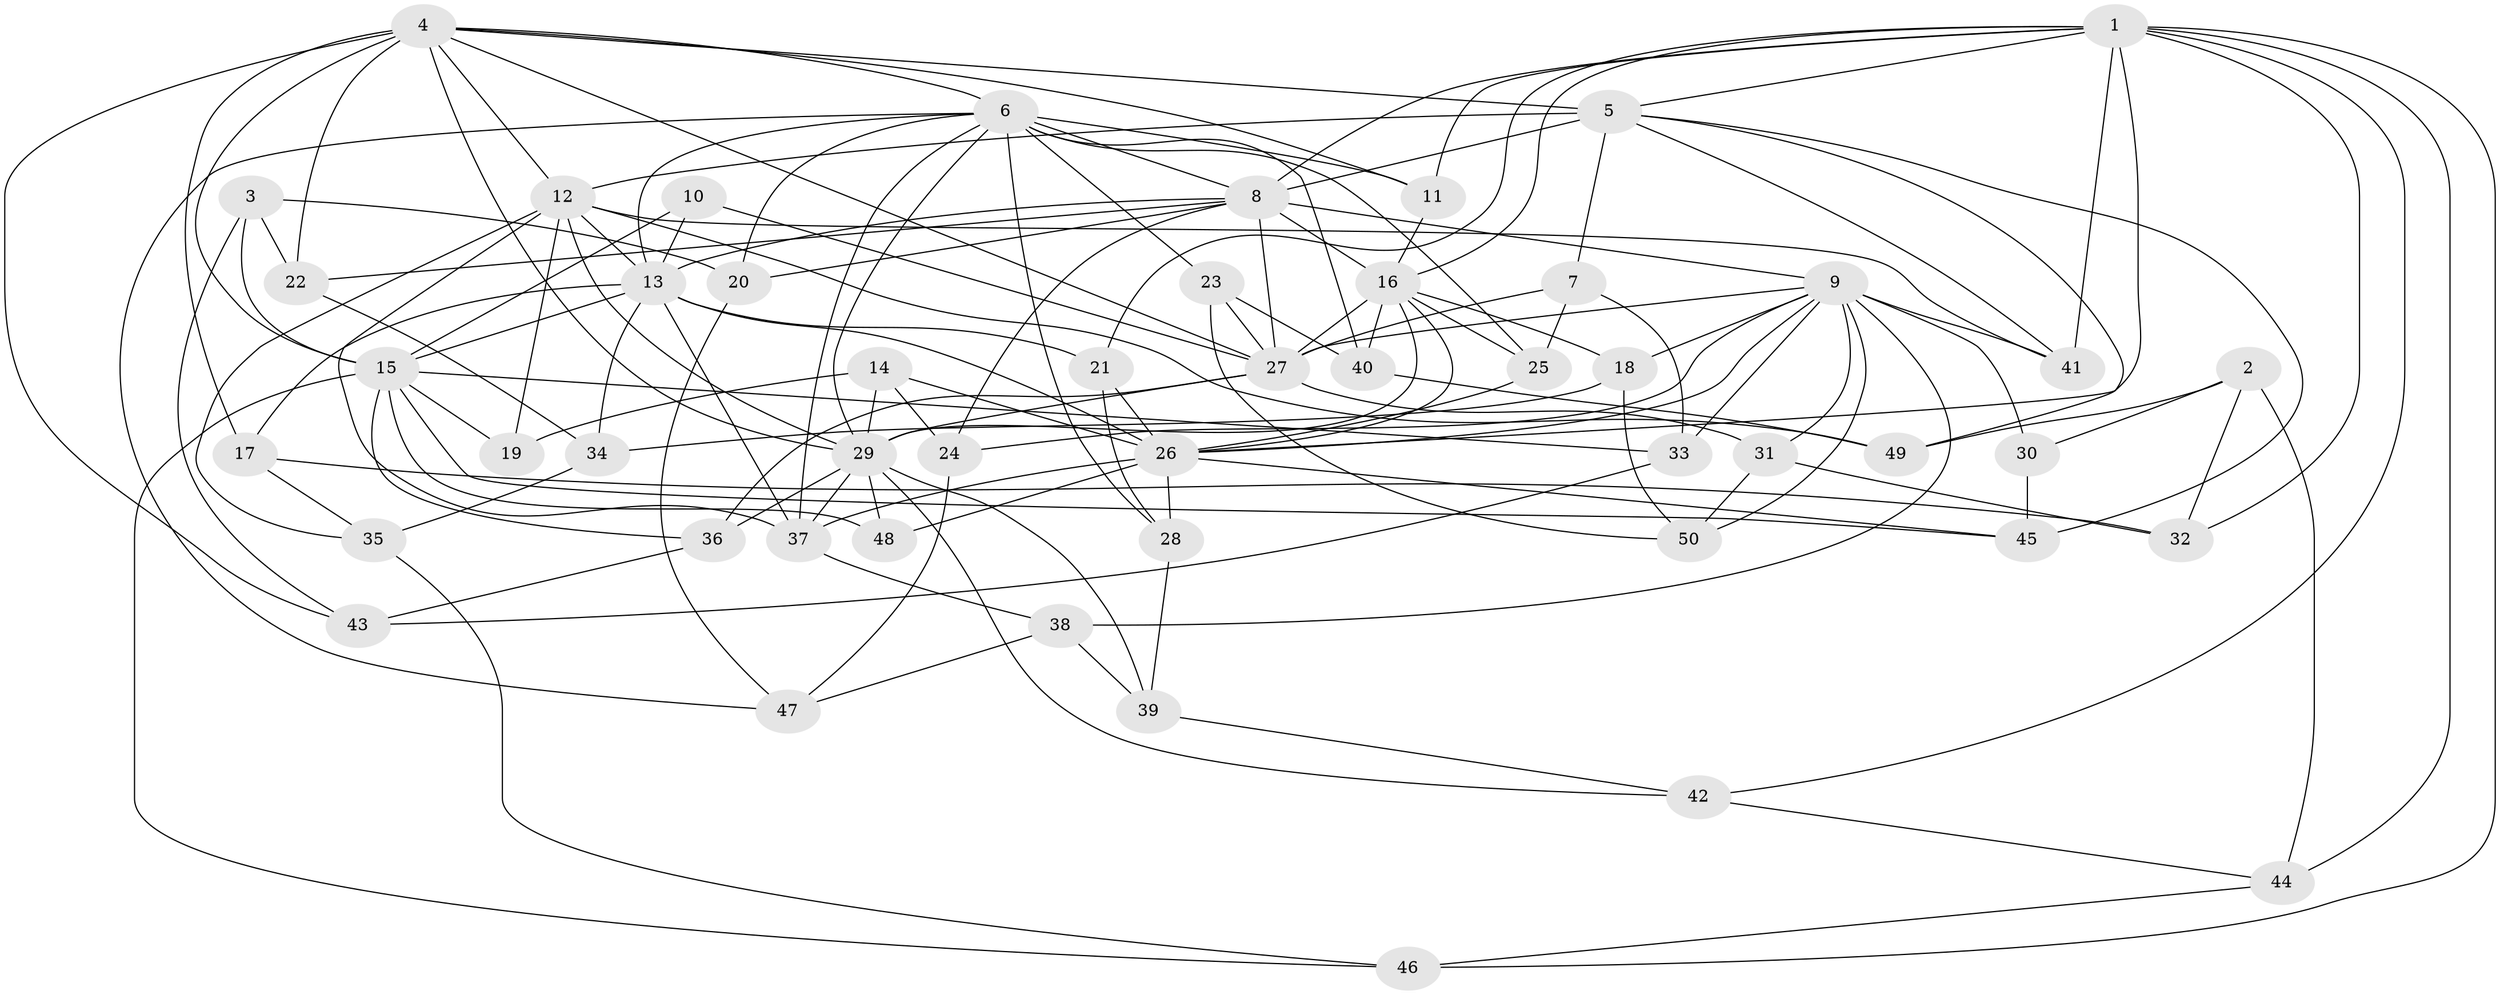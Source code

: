 // original degree distribution, {4: 1.0}
// Generated by graph-tools (version 1.1) at 2025/38/03/09/25 02:38:05]
// undirected, 50 vertices, 139 edges
graph export_dot {
graph [start="1"]
  node [color=gray90,style=filled];
  1;
  2;
  3;
  4;
  5;
  6;
  7;
  8;
  9;
  10;
  11;
  12;
  13;
  14;
  15;
  16;
  17;
  18;
  19;
  20;
  21;
  22;
  23;
  24;
  25;
  26;
  27;
  28;
  29;
  30;
  31;
  32;
  33;
  34;
  35;
  36;
  37;
  38;
  39;
  40;
  41;
  42;
  43;
  44;
  45;
  46;
  47;
  48;
  49;
  50;
  1 -- 5 [weight=1.0];
  1 -- 8 [weight=1.0];
  1 -- 11 [weight=1.0];
  1 -- 16 [weight=1.0];
  1 -- 21 [weight=1.0];
  1 -- 26 [weight=2.0];
  1 -- 32 [weight=1.0];
  1 -- 41 [weight=1.0];
  1 -- 42 [weight=1.0];
  1 -- 44 [weight=1.0];
  1 -- 46 [weight=1.0];
  2 -- 30 [weight=1.0];
  2 -- 32 [weight=1.0];
  2 -- 44 [weight=1.0];
  2 -- 49 [weight=1.0];
  3 -- 15 [weight=1.0];
  3 -- 20 [weight=1.0];
  3 -- 22 [weight=1.0];
  3 -- 43 [weight=1.0];
  4 -- 5 [weight=1.0];
  4 -- 6 [weight=1.0];
  4 -- 11 [weight=1.0];
  4 -- 12 [weight=1.0];
  4 -- 15 [weight=1.0];
  4 -- 17 [weight=1.0];
  4 -- 22 [weight=1.0];
  4 -- 27 [weight=1.0];
  4 -- 29 [weight=1.0];
  4 -- 43 [weight=1.0];
  5 -- 7 [weight=1.0];
  5 -- 8 [weight=2.0];
  5 -- 12 [weight=2.0];
  5 -- 41 [weight=1.0];
  5 -- 45 [weight=1.0];
  5 -- 49 [weight=1.0];
  6 -- 8 [weight=1.0];
  6 -- 11 [weight=1.0];
  6 -- 13 [weight=1.0];
  6 -- 20 [weight=1.0];
  6 -- 23 [weight=1.0];
  6 -- 25 [weight=1.0];
  6 -- 28 [weight=1.0];
  6 -- 29 [weight=1.0];
  6 -- 37 [weight=1.0];
  6 -- 40 [weight=1.0];
  6 -- 47 [weight=1.0];
  7 -- 25 [weight=1.0];
  7 -- 27 [weight=1.0];
  7 -- 33 [weight=1.0];
  8 -- 9 [weight=1.0];
  8 -- 13 [weight=1.0];
  8 -- 16 [weight=2.0];
  8 -- 20 [weight=1.0];
  8 -- 22 [weight=1.0];
  8 -- 24 [weight=1.0];
  8 -- 27 [weight=1.0];
  9 -- 18 [weight=1.0];
  9 -- 24 [weight=1.0];
  9 -- 26 [weight=1.0];
  9 -- 27 [weight=1.0];
  9 -- 30 [weight=2.0];
  9 -- 31 [weight=1.0];
  9 -- 33 [weight=1.0];
  9 -- 38 [weight=1.0];
  9 -- 41 [weight=1.0];
  9 -- 50 [weight=1.0];
  10 -- 13 [weight=2.0];
  10 -- 15 [weight=1.0];
  10 -- 27 [weight=1.0];
  11 -- 16 [weight=1.0];
  12 -- 13 [weight=2.0];
  12 -- 19 [weight=2.0];
  12 -- 29 [weight=1.0];
  12 -- 35 [weight=1.0];
  12 -- 37 [weight=1.0];
  12 -- 41 [weight=1.0];
  12 -- 49 [weight=1.0];
  13 -- 15 [weight=1.0];
  13 -- 17 [weight=1.0];
  13 -- 21 [weight=1.0];
  13 -- 26 [weight=1.0];
  13 -- 34 [weight=1.0];
  13 -- 37 [weight=1.0];
  14 -- 19 [weight=1.0];
  14 -- 24 [weight=1.0];
  14 -- 26 [weight=1.0];
  14 -- 29 [weight=1.0];
  15 -- 19 [weight=1.0];
  15 -- 33 [weight=1.0];
  15 -- 36 [weight=1.0];
  15 -- 45 [weight=1.0];
  15 -- 46 [weight=1.0];
  15 -- 48 [weight=1.0];
  16 -- 18 [weight=1.0];
  16 -- 25 [weight=1.0];
  16 -- 26 [weight=1.0];
  16 -- 27 [weight=1.0];
  16 -- 29 [weight=1.0];
  16 -- 40 [weight=1.0];
  17 -- 32 [weight=1.0];
  17 -- 35 [weight=1.0];
  18 -- 34 [weight=1.0];
  18 -- 50 [weight=1.0];
  20 -- 47 [weight=1.0];
  21 -- 26 [weight=1.0];
  21 -- 28 [weight=1.0];
  22 -- 34 [weight=1.0];
  23 -- 27 [weight=1.0];
  23 -- 40 [weight=1.0];
  23 -- 50 [weight=1.0];
  24 -- 47 [weight=1.0];
  25 -- 26 [weight=1.0];
  26 -- 28 [weight=1.0];
  26 -- 37 [weight=1.0];
  26 -- 45 [weight=1.0];
  26 -- 48 [weight=1.0];
  27 -- 29 [weight=1.0];
  27 -- 31 [weight=1.0];
  27 -- 36 [weight=1.0];
  28 -- 39 [weight=1.0];
  29 -- 36 [weight=1.0];
  29 -- 37 [weight=1.0];
  29 -- 39 [weight=1.0];
  29 -- 42 [weight=1.0];
  29 -- 48 [weight=2.0];
  30 -- 45 [weight=1.0];
  31 -- 32 [weight=1.0];
  31 -- 50 [weight=1.0];
  33 -- 43 [weight=1.0];
  34 -- 35 [weight=1.0];
  35 -- 46 [weight=1.0];
  36 -- 43 [weight=1.0];
  37 -- 38 [weight=1.0];
  38 -- 39 [weight=1.0];
  38 -- 47 [weight=1.0];
  39 -- 42 [weight=1.0];
  40 -- 49 [weight=1.0];
  42 -- 44 [weight=1.0];
  44 -- 46 [weight=1.0];
}
